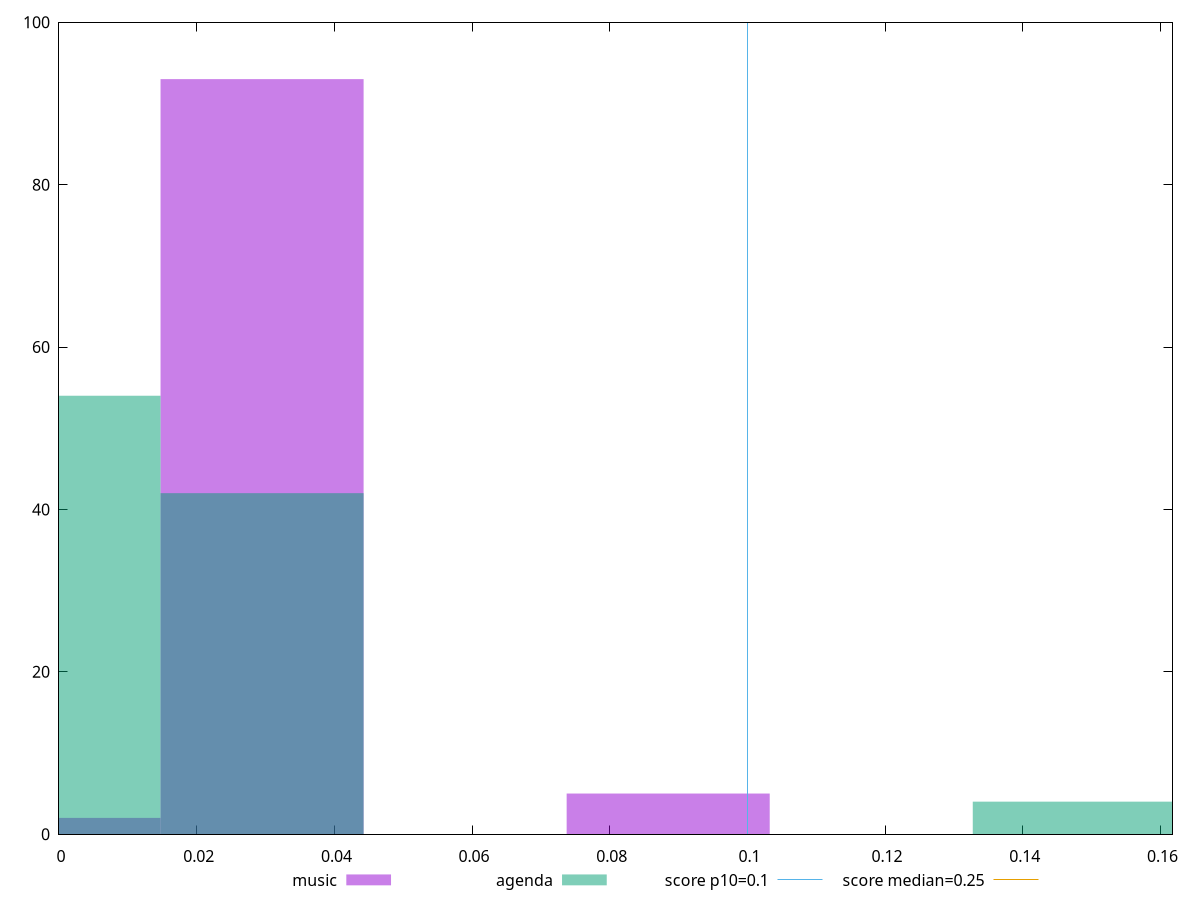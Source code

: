 reset

$music <<EOF
0.02949601536733719 93
0.08848804610201157 5
0 2
EOF

$agenda <<EOF
0.14748007683668596 4
0 54
0.02949601536733719 42
EOF

set key outside below
set boxwidth 0.02949601536733719
set xrange [0:0.1617432536019219]
set yrange [0:100]
set trange [0:100]
set style fill transparent solid 0.5 noborder

set parametric
set terminal svg size 640, 500 enhanced background rgb 'white'
set output "reports/report_00027_2021-02-24T12-40-31.850Z/cumulative-layout-shift/comparison/histogram/0_vs_1.svg"

plot $music title "music" with boxes, \
     $agenda title "agenda" with boxes, \
     0.1,t title "score p10=0.1", \
     0.25,t title "score median=0.25"

reset
